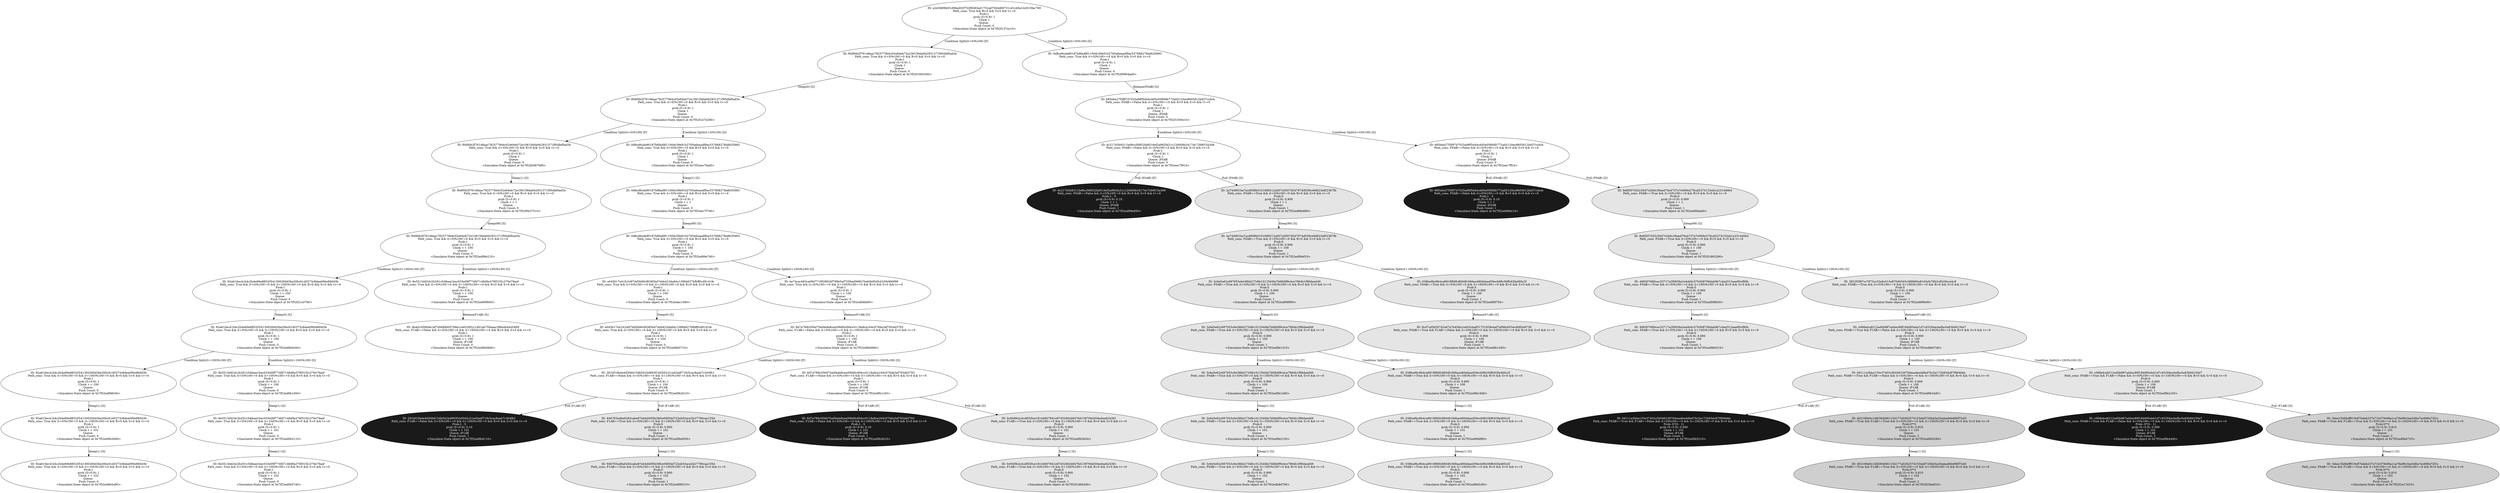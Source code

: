 digraph "./Output/Graphs/./October_01_controled_frequency_S100_R100_tPlus100" {
	<Simulator.State object at 0x7f52f137ac10> [label="ID: a2d3689fe91d99ad02f702f8383ad1752ad7564d69731cd1cb0a14c915fac769
Path_cons: True && R>0 && S>0 && t>=0
Prob:1
prob (S=0.9): 1
Clock: t
Queue: 
Push Count: 0
<Simulator.State object at 0x7f52f137ac10>" fillcolor=gray100 fontcolor=Black style=filled]
	<Simulator.State object at 0x7f52f137ac10> -> <Simulator.State object at 0x7f52f1905290> [label="Condition Split((t+0)%100) [F]"]
	<Simulator.State object at 0x7f52f137ac10> -> <Simulator.State object at 0x7f52f0964ad0> [label="Condition Split((t+0)%100) [S]"]
	<Simulator.State object at 0x7f52f1905290> [label="ID: f0d90b2f76148aac7825779d4c02e64eb72e106156da942931371f95dbf0ad3e
Path_cons: True && (t+0)%100!=0 && R>0 && S>0 && t>=0
Prob:1
prob (S=0.9): 1
Clock: t
Queue: 
Push Count: 0
<Simulator.State object at 0x7f52f1905290>" fillcolor=gray100 fontcolor=Black style=filled]
	<Simulator.State object at 0x7f52f1905290> -> <Simulator.State object at 0x7f52f1e74290> [label="Sleep(0) [S]"]
	<Simulator.State object at 0x7f52f0964ad0> [label="ID: 0d8cd6cda90187b8fad9f1100dc39e91b2765a6eaadf9ac537668278a8b35983
Path_cons: True && (t+0)%100==0 && R>0 && S>0 && t>=0
Prob:1
prob (S=0.9): 1
Clock: t
Queue: 
Push Count: 0
<Simulator.State object at 0x7f52f0964ad0>" fillcolor=gray100 fontcolor=Black style=filled]
	<Simulator.State object at 0x7f52f0964ad0> -> <Simulator.State object at 0x7f52f1500e10> [label="Release(F0AB) [S]"]
	<Simulator.State object at 0x7f52f1e74290> [label="ID: f0d90b2f76148aac7825779d4c02e64eb72e106156da942931371f95dbf0ad3e
Path_cons: True && (t+0)%100!=0 && R>0 && S>0 && t>=0
Prob:1
prob (S=0.9): 1
Clock: t
Queue: 
Push Count: 0
<Simulator.State object at 0x7f52f1e74290>" fillcolor=gray100 fontcolor=Black style=filled]
	<Simulator.State object at 0x7f52f1e74290> -> <Simulator.State object at 0x7f52f2687b90> [label="Condition Split((t+0)%100) [F]"]
	<Simulator.State object at 0x7f52f1e74290> -> <Simulator.State object at 0x7f52eec7fad0> [label="Condition Split((t+0)%100) [S]"]
	<Simulator.State object at 0x7f52f1500e10> [label="ID: 685ebe27f3f97d7025a98f5d44cdd5e0589db772ab5120ec8605612bd37ccbcb
Path_cons: F0AB==False && (t+0)%100==0 && R>0 && S>0 && t>=0
Prob:1
prob (S=0.9): 1
Clock: t
Queue: |F0AB
Push Count: 0
<Simulator.State object at 0x7f52f1500e10>" fillcolor=gray100 fontcolor=Black style=filled]
	<Simulator.State object at 0x7f52f1500e10> -> <Simulator.State object at 0x7f52eec7f910> [label="Condition Split((t+0)%100) [F]"]
	<Simulator.State object at 0x7f52f1500e10> -> <Simulator.State object at 0x7f52eec7ff10> [label="Condition Split((t+0)%100) [S]"]
	<Simulator.State object at 0x7f52f2687b90> [label="ID: f0d90b2f76148aac7825779d4c02e64eb72e106156da942931371f95dbf0ad3e
Path_cons: True && (t+0)%100!=0 && R>0 && S>0 && t>=0
Prob:1
prob (S=0.9): 1
Clock: t
Queue: 
Push Count: 0
<Simulator.State object at 0x7f52f2687b90>" fillcolor=gray100 fontcolor=Black style=filled]
	<Simulator.State object at 0x7f52f2687b90> -> <Simulator.State object at 0x7f52f0b37510> [label="Sleep(1) [S]"]
	<Simulator.State object at 0x7f52eec7fad0> [label="ID: 0d8cd6cda90187b8fad9f1100dc39e91b2765a6eaadf9ac537668278a8b35983
Path_cons: True && (t+0)%100==0 && R>0 && S>0 && t>=0
Prob:1
prob (S=0.9): 1
Clock: t
Queue: 
Push Count: 0
<Simulator.State object at 0x7f52eec7fad0>" fillcolor=gray100 fontcolor=Black style=filled]
	<Simulator.State object at 0x7f52eec7fad0> -> <Simulator.State object at 0x7f52eec7f7d0> [label="Sleep(1) [S]"]
	<Simulator.State object at 0x7f52eec7f910> [label="ID: dc217d3b9311bd8cc56852fa9516ef2a992fa31c120d09b3417dc7269f15a306
Path_cons: F0AB==False && (t+0)%100!=0 && R>0 && S>0 && t>=0
Prob:1
prob (S=0.9): 1
Clock: t
Queue: |F0AB
Push Count: 0
<Simulator.State object at 0x7f52eec7f910>" fillcolor=gray100 fontcolor=Black style=filled]
	<Simulator.State object at 0x7f52eec7f910> -> <Simulator.State object at 0x7f52ed99e850> [label="Pull (F0AB) [F]"]
	<Simulator.State object at 0x7f52eec7f910> -> <Simulator.State object at 0x7f52ed99e890> [label="Pull (F0AB) [S]"]
	<Simulator.State object at 0x7f52eec7ff10> [label="ID: 685ebe27f3f97d7025a98f5d44cdd5e0589db772ab5120ec8605612bd37ccbcb
Path_cons: F0AB==False && (t+0)%100==0 && R>0 && S>0 && t>=0
Prob:1
prob (S=0.9): 1
Clock: t
Queue: |F0AB
Push Count: 0
<Simulator.State object at 0x7f52eec7ff10>" fillcolor=gray100 fontcolor=Black style=filled]
	<Simulator.State object at 0x7f52eec7ff10> -> <Simulator.State object at 0x7f52ed99dc10> [label="Pull (F0AB) [F]"]
	<Simulator.State object at 0x7f52eec7ff10> -> <Simulator.State object at 0x7f52ed99dad0> [label="Pull (F0AB) [S]"]
	<Simulator.State object at 0x7f52f0b37510> [label="ID: f0d90b2f76148aac7825779d4c02e64eb72e106156da942931371f95dbf0ad3e
Path_cons: True && (t+0)%100!=0 && R>0 && S>0 && t>=0
Prob:1
prob (S=0.9): 1
Clock: t + 1
Queue: 
Push Count: 0
<Simulator.State object at 0x7f52f0b37510>" fillcolor=gray100 fontcolor=Black style=filled]
	<Simulator.State object at 0x7f52f0b37510> -> <Simulator.State object at 0x7f52ed99e210> [label="Sleep(99) [S]"]
	<Simulator.State object at 0x7f52eec7f7d0> [label="ID: 0d8cd6cda90187b8fad9f1100dc39e91b2765a6eaadf9ac537668278a8b35983
Path_cons: True && (t+0)%100==0 && R>0 && S>0 && t>=0
Prob:1
prob (S=0.9): 1
Clock: t + 1
Queue: 
Push Count: 0
<Simulator.State object at 0x7f52eec7f7d0>" fillcolor=gray100 fontcolor=Black style=filled]
	<Simulator.State object at 0x7f52eec7f7d0> -> <Simulator.State object at 0x7f52ed99e7d0> [label="Sleep(99) [S]"]
	<Simulator.State object at 0x7f52ed99e850> [label="ID: dc217d3b9311bd8cc56852fa9516ef2a992fa31c120d09b3417dc7269f15a306
Path_cons: F0AB==False && (t+0)%100!=0 && R>0 && S>0 && t>=0
Prob:1 - S
prob (S=0.9): 0.10
Clock: t + 1
Queue: |F0AB
Push Count: 1
<Simulator.State object at 0x7f52ed99e850>" fillcolor=gray10 fontcolor=white style=filled]
	<Simulator.State object at 0x7f52ed99e890> [label="ID: 2a744901ba7acd908b0161689212a007a5007d547974d039ce9d623af02367fb
Path_cons: F0AB==True && (t+0)%100!=0 && R>0 && S>0 && t>=0
Prob:S
prob (S=0.9): 0.900
Clock: t + 1
Queue: 
Push Count: 1
<Simulator.State object at 0x7f52ed99e890>" fillcolor=gray90 fontcolor=Black style=filled]
	<Simulator.State object at 0x7f52ed99e890> -> <Simulator.State object at 0x7f52ed99ef10> [label="Sleep(99) [S]"]
	<Simulator.State object at 0x7f52ed99dc10> [label="ID: 685ebe27f3f97d7025a98f5d44cdd5e0589db772ab5120ec8605612bd37ccbcb
Path_cons: F0AB==False && (t+0)%100==0 && R>0 && S>0 && t>=0
Prob:1 - S
prob (S=0.9): 0.10
Clock: t + 1
Queue: |F0AB
Push Count: 1
<Simulator.State object at 0x7f52ed99dc10>" fillcolor=gray10 fontcolor=white style=filled]
	<Simulator.State object at 0x7f52ed99dad0> [label="ID: 8efd507d32c5647e2b6c39aed70a4737e7e069e279caf2374152eb1a231440b4
Path_cons: F0AB==True && (t+0)%100==0 && R>0 && S>0 && t>=0
Prob:S
prob (S=0.9): 0.900
Clock: t + 1
Queue: 
Push Count: 1
<Simulator.State object at 0x7f52ed99dad0>" fillcolor=gray90 fontcolor=Black style=filled]
	<Simulator.State object at 0x7f52ed99dad0> -> <Simulator.State object at 0x7f52f1863290> [label="Sleep(99) [S]"]
	<Simulator.State object at 0x7f52ed99e210> [label="ID: f0d90b2f76148aac7825779d4c02e64eb72e106156da942931371f95dbf0ad3e
Path_cons: True && (t+0)%100!=0 && R>0 && S>0 && t>=0
Prob:1
prob (S=0.9): 1
Clock: t + 100
Queue: 
Push Count: 0
<Simulator.State object at 0x7f52ed99e210>" fillcolor=gray100 fontcolor=Black style=filled]
	<Simulator.State object at 0x7f52ed99e210> -> <Simulator.State object at 0x7f52f21e3790> [label="Condition Split((t+100)%100) [F]"]
	<Simulator.State object at 0x7f52ed99e210> -> <Simulator.State object at 0x7f52ed99f850> [label="Condition Split((t+100)%100) [S]"]
	<Simulator.State object at 0x7f52ed99e7d0> [label="ID: 0d8cd6cda90187b8fad9f1100dc39e91b2765a6eaadf9ac537668278a8b35983
Path_cons: True && (t+0)%100==0 && R>0 && S>0 && t>=0
Prob:1
prob (S=0.9): 1
Clock: t + 100
Queue: 
Push Count: 0
<Simulator.State object at 0x7f52ed99e7d0>" fillcolor=gray100 fontcolor=Black style=filled]
	<Simulator.State object at 0x7f52ed99e7d0> -> <Simulator.State object at 0x7f52edac1090> [label="Condition Split((t+100)%100) [F]"]
	<Simulator.State object at 0x7f52ed99e7d0> -> <Simulator.State object at 0x7f52edb8fa90> [label="Condition Split((t+100)%100) [S]"]
	<Simulator.State object at 0x7f52ed99ef10> [label="ID: 2a744901ba7acd908b0161689212a007a5007d547974d039ce9d623af02367fb
Path_cons: F0AB==True && (t+0)%100!=0 && R>0 && S>0 && t>=0
Prob:S
prob (S=0.9): 0.900
Clock: t + 100
Queue: 
Push Count: 1
<Simulator.State object at 0x7f52ed99ef10>" fillcolor=gray90 fontcolor=Black style=filled]
	<Simulator.State object at 0x7f52ed99ef10> -> <Simulator.State object at 0x7f52ed99f990> [label="Condition Split((t+100)%100) [F]"]
	<Simulator.State object at 0x7f52ed99ef10> -> <Simulator.State object at 0x7f52ed99f750> [label="Condition Split((t+100)%100) [S]"]
	<Simulator.State object at 0x7f52f1863290> [label="ID: 8efd507d32c5647e2b6c39aed70a4737e7e069e279caf2374152eb1a231440b4
Path_cons: F0AB==True && (t+0)%100==0 && R>0 && S>0 && t>=0
Prob:S
prob (S=0.9): 0.900
Clock: t + 100
Queue: 
Push Count: 1
<Simulator.State object at 0x7f52f1863290>" fillcolor=gray90 fontcolor=Black style=filled]
	<Simulator.State object at 0x7f52f1863290> -> <Simulator.State object at 0x7f52ed99fb50> [label="Condition Split((t+100)%100) [F]"]
	<Simulator.State object at 0x7f52f1863290> -> <Simulator.State object at 0x7f52ed99fe90> [label="Condition Split((t+100)%100) [S]"]
	<Simulator.State object at 0x7f52f21e3790> [label="ID: 92a610ec41b4c2b4e69e88520541300260d3be30bc61d0373c8dea090e860d3b
Path_cons: True && (t+0)%100!=0 && (t+100)%100!=0 && R>0 && S>0 && t>=0
Prob:1
prob (S=0.9): 1
Clock: t + 100
Queue: 
Push Count: 0
<Simulator.State object at 0x7f52f21e3790>" fillcolor=gray100 fontcolor=Black style=filled]
	<Simulator.State object at 0x7f52f21e3790> -> <Simulator.State object at 0x7f52ed9b0e50> [label="Sleep(0) [S]"]
	<Simulator.State object at 0x7f52ed99f850> [label="ID: 8e5513dd24c2b291c54feae24ec033e09f774fd7148d9a378f31f2c376e79aaf
Path_cons: True && (t+0)%100!=0 && (t+100)%100==0 && R>0 && S>0 && t>=0
Prob:1
prob (S=0.9): 1
Clock: t + 100
Queue: 
Push Count: 0
<Simulator.State object at 0x7f52ed99f850>" fillcolor=gray100 fontcolor=Black style=filled]
	<Simulator.State object at 0x7f52ed99f850> -> <Simulator.State object at 0x7f52ed9b08d0> [label="Release(F1AB) [S]"]
	<Simulator.State object at 0x7f52edac1090> [label="ID: a045617e41fc2d97dd5b90cf6385bd7ebb423da84c13984627bfbff0cd91d1fe
Path_cons: True && (t+0)%100==0 && (t+100)%100!=0 && R>0 && S>0 && t>=0
Prob:1
prob (S=0.9): 1
Clock: t + 100
Queue: 
Push Count: 0
<Simulator.State object at 0x7f52edac1090>" fillcolor=gray100 fontcolor=Black style=filled]
	<Simulator.State object at 0x7f52edac1090> -> <Simulator.State object at 0x7f52ed9b0710> [label="Sleep(0) [S]"]
	<Simulator.State object at 0x7f52edb8fa90> [label="ID: be74cac483ca09d771f928826f799b5af7559ad068b70e6db95d54320b990f98
Path_cons: True && (t+0)%100==0 && (t+100)%100==0 && R>0 && S>0 && t>=0
Prob:1
prob (S=0.9): 1
Clock: t + 100
Queue: 
Push Count: 0
<Simulator.State object at 0x7f52edb8fa90>" fillcolor=gray100 fontcolor=Black style=filled]
	<Simulator.State object at 0x7f52edb8fa90> -> <Simulator.State object at 0x7f52ed9b0fd0> [label="Release(F1AB) [S]"]
	<Simulator.State object at 0x7f52ed99f990> [label="ID: 3c6e5e62c687053c6e38bb273dfe10125d4fa7bfdb9f9c4ce7864b1f96daed49
Path_cons: F0AB==True && (t+0)%100!=0 && (t+100)%100!=0 && R>0 && S>0 && t>=0
Prob:S
prob (S=0.9): 0.900
Clock: t + 100
Queue: 
Push Count: 1
<Simulator.State object at 0x7f52ed99f990>" fillcolor=gray90 fontcolor=Black style=filled]
	<Simulator.State object at 0x7f52ed99f990> -> <Simulator.State object at 0x7f52ed9b1310> [label="Sleep(0) [S]"]
	<Simulator.State object at 0x7f52ed99f750> [label="ID: 038ba9bc8b4ca8918f66fc860dfc568aa480ddaed59ecb98c56ffc63fa460c2f
Path_cons: F0AB==True && (t+0)%100!=0 && (t+100)%100==0 && R>0 && S>0 && t>=0
Prob:S
prob (S=0.9): 0.900
Clock: t + 100
Queue: 
Push Count: 1
<Simulator.State object at 0x7f52ed99f750>" fillcolor=gray90 fontcolor=Black style=filled]
	<Simulator.State object at 0x7f52ed99f750> -> <Simulator.State object at 0x7f52ed9b1450> [label="Release(F1AB) [S]"]
	<Simulator.State object at 0x7f52ed99fb50> [label="ID: 496507680cac33717a2f0836a2a4dd4c57b568706dab9b7cdad312eae85cf80b
Path_cons: F0AB==True && (t+0)%100==0 && (t+100)%100!=0 && R>0 && S>0 && t>=0
Prob:S
prob (S=0.9): 0.900
Clock: t + 100
Queue: 
Push Count: 1
<Simulator.State object at 0x7f52ed99fb50>" fillcolor=gray90 fontcolor=Black style=filled]
	<Simulator.State object at 0x7f52ed99fb50> -> <Simulator.State object at 0x7f52ed9b0310> [label="Sleep(0) [S]"]
	<Simulator.State object at 0x7f52ed99fe90> [label="ID: 3822f2f87cc7873cc32e6c013a876493d3c388960a81d3efc78b2c6b29cca4c9
Path_cons: F0AB==True && (t+0)%100==0 && (t+100)%100==0 && R>0 && S>0 && t>=0
Prob:S
prob (S=0.9): 0.900
Clock: t + 100
Queue: 
Push Count: 1
<Simulator.State object at 0x7f52ed99fe90>" fillcolor=gray90 fontcolor=Black style=filled]
	<Simulator.State object at 0x7f52ed99fe90> -> <Simulator.State object at 0x7f52ed9b07d0> [label="Release(F1AB) [S]"]
	<Simulator.State object at 0x7f52ed9b0e50> [label="ID: 92a610ec41b4c2b4e69e88520541300260d3be30bc61d0373c8dea090e860d3b
Path_cons: True && (t+0)%100!=0 && (t+100)%100!=0 && R>0 && S>0 && t>=0
Prob:1
prob (S=0.9): 1
Clock: t + 100
Queue: 
Push Count: 0
<Simulator.State object at 0x7f52ed9b0e50>" fillcolor=gray100 fontcolor=Black style=filled]
	<Simulator.State object at 0x7f52ed9b0e50> -> <Simulator.State object at 0x7f52ed99fc50> [label="Condition Split((t+100)%100) [F]"]
	<Simulator.State object at 0x7f52ed9b0e50> -> <Simulator.State object at 0x7f52ed9b1d50> [label="Condition Split((t+100)%100) [S]"]
	<Simulator.State object at 0x7f52ed9b08d0> [label="ID: db4d1d590de1af749489d057b8e1ce6326f1c1481ab759aaac3f8a4b44454f0f
Path_cons: F1AB==False && (t+0)%100!=0 && (t+100)%100==0 && R>0 && S>0 && t>=0
Prob:1
prob (S=0.9): 1
Clock: t + 100
Queue: |F1AB
Push Count: 0
<Simulator.State object at 0x7f52ed9b08d0>" fillcolor=gray100 fontcolor=Black style=filled]
	<Simulator.State object at 0x7f52ed9b0710> [label="ID: a045617e41fc2d97dd5b90cf6385bd7ebb423da84c13984627bfbff0cd91d1fe
Path_cons: True && (t+0)%100==0 && (t+100)%100!=0 && R>0 && S>0 && t>=0
Prob:1
prob (S=0.9): 1
Clock: t + 100
Queue: 
Push Count: 0
<Simulator.State object at 0x7f52ed9b0710>" fillcolor=gray100 fontcolor=Black style=filled]
	<Simulator.State object at 0x7f52ed9b0fd0> [label="ID: 6d7a789c056d75a0fade8cea59b6fcd94cc0118a8ca164c070de3af765dd3793
Path_cons: F1AB==False && (t+0)%100==0 && (t+100)%100==0 && R>0 && S>0 && t>=0
Prob:1
prob (S=0.9): 1
Clock: t + 100
Queue: |F1AB
Push Count: 0
<Simulator.State object at 0x7f52ed9b0fd0>" fillcolor=gray100 fontcolor=Black style=filled]
	<Simulator.State object at 0x7f52ed9b0fd0> -> <Simulator.State object at 0x7f52ed9b2b10> [label="Condition Split((t+100)%100) [F]"]
	<Simulator.State object at 0x7f52ed9b0fd0> -> <Simulator.State object at 0x7f52ed9b1c50> [label="Condition Split((t+100)%100) [S]"]
	<Simulator.State object at 0x7f52ed9b1310> [label="ID: 3c6e5e62c687053c6e38bb273dfe10125d4fa7bfdb9f9c4ce7864b1f96daed49
Path_cons: F0AB==True && (t+0)%100!=0 && (t+100)%100!=0 && R>0 && S>0 && t>=0
Prob:S
prob (S=0.9): 0.900
Clock: t + 100
Queue: 
Push Count: 1
<Simulator.State object at 0x7f52ed9b1310>" fillcolor=gray90 fontcolor=Black style=filled]
	<Simulator.State object at 0x7f52ed9b1310> -> <Simulator.State object at 0x7f52ed9b1dd0> [label="Condition Split((t+100)%100) [F]"]
	<Simulator.State object at 0x7f52ed9b1310> -> <Simulator.State object at 0x7f52ed9b19d0> [label="Condition Split((t+100)%100) [S]"]
	<Simulator.State object at 0x7f52ed9b1450> [label="ID: 8c47cd5b50742a07a7b458a1e403cba851751929e4af7a999c655ecd085e9739
Path_cons: F0AB==True && F1AB==False && (t+0)%100!=0 && (t+100)%100==0 && R>0 && S>0 && t>=0
Prob:S
prob (S=0.9): 0.900
Clock: t + 100
Queue: |F1AB
Push Count: 1
<Simulator.State object at 0x7f52ed9b1450>" fillcolor=gray90 fontcolor=Black style=filled]
	<Simulator.State object at 0x7f52ed9b0310> [label="ID: 496507680cac33717a2f0836a2a4dd4c57b568706dab9b7cdad312eae85cf80b
Path_cons: F0AB==True && (t+0)%100==0 && (t+100)%100!=0 && R>0 && S>0 && t>=0
Prob:S
prob (S=0.9): 0.900
Clock: t + 100
Queue: 
Push Count: 1
<Simulator.State object at 0x7f52ed9b0310>" fillcolor=gray90 fontcolor=Black style=filled]
	<Simulator.State object at 0x7f52ed9b07d0> [label="ID: c0fdbdca9212ad0b987ad4ec89f18dd95ab41d7c45294acbefbc0a83b9d150e7
Path_cons: F0AB==True && F1AB==False && (t+0)%100==0 && (t+100)%100==0 && R>0 && S>0 && t>=0
Prob:S
prob (S=0.9): 0.900
Clock: t + 100
Queue: |F1AB
Push Count: 1
<Simulator.State object at 0x7f52ed9b07d0>" fillcolor=gray90 fontcolor=Black style=filled]
	<Simulator.State object at 0x7f52ed9b07d0> -> <Simulator.State object at 0x7f52ed9b24d0> [label="Condition Split((t+100)%100) [F]"]
	<Simulator.State object at 0x7f52ed9b07d0> -> <Simulator.State object at 0x7f52ed9b2c50> [label="Condition Split((t+100)%100) [S]"]
	<Simulator.State object at 0x7f52ed99fc50> [label="ID: 92a610ec41b4c2b4e69e88520541300260d3be30bc61d0373c8dea090e860d3b
Path_cons: True && (t+0)%100!=0 && (t+100)%100!=0 && R>0 && S>0 && t>=0
Prob:1
prob (S=0.9): 1
Clock: t + 100
Queue: 
Push Count: 0
<Simulator.State object at 0x7f52ed99fc50>" fillcolor=gray100 fontcolor=Black style=filled]
	<Simulator.State object at 0x7f52ed99fc50> -> <Simulator.State object at 0x7f52ed9b2690> [label="Sleep(1) [S]"]
	<Simulator.State object at 0x7f52ed9b1d50> [label="ID: 8e5513dd24c2b291c54feae24ec033e09f774fd7148d9a378f31f2c376e79aaf
Path_cons: True && (t+0)%100!=0 && (t+100)%100==0 && R>0 && S>0 && t>=0
Prob:1
prob (S=0.9): 1
Clock: t + 100
Queue: 
Push Count: 0
<Simulator.State object at 0x7f52ed9b1d50>" fillcolor=gray100 fontcolor=Black style=filled]
	<Simulator.State object at 0x7f52ed9b1d50> -> <Simulator.State object at 0x7f52ed9b3110> [label="Sleep(1) [S]"]
	<Simulator.State object at 0x7f52ed9b2b10> [label="ID: 281bf16b4e4d506d15db5d1bd893f1b05d2c21ed3adf719c5cac8aab7c304fb1
Path_cons: F1AB==False && (t+0)%100==0 && (t+100)%100!=0 && R>0 && S>0 && t>=0
Prob:1
prob (S=0.9): 1
Clock: t + 100
Queue: |F1AB
Push Count: 0
<Simulator.State object at 0x7f52ed9b2b10>" fillcolor=gray100 fontcolor=Black style=filled]
	<Simulator.State object at 0x7f52ed9b2b10> -> <Simulator.State object at 0x7f52ed9b4110> [label="Pull (F1AB) [F]"]
	<Simulator.State object at 0x7f52ed9b2b10> -> <Simulator.State object at 0x7f52ed9b4050> [label="Pull (F1AB) [S]"]
	<Simulator.State object at 0x7f52ed9b1c50> [label="ID: 6d7a789c056d75a0fade8cea59b6fcd94cc0118a8ca164c070de3af765dd3793
Path_cons: F1AB==False && (t+0)%100==0 && (t+100)%100==0 && R>0 && S>0 && t>=0
Prob:1
prob (S=0.9): 1
Clock: t + 100
Queue: |F1AB
Push Count: 0
<Simulator.State object at 0x7f52ed9b1c50>" fillcolor=gray100 fontcolor=Black style=filled]
	<Simulator.State object at 0x7f52ed9b1c50> -> <Simulator.State object at 0x7f52ed9b3b10> [label="Pull (F1AB) [F]"]
	<Simulator.State object at 0x7f52ed9b1c50> -> <Simulator.State object at 0x7f52ed9b3b50> [label="Pull (F1AB) [S]"]
	<Simulator.State object at 0x7f52ed9b1dd0> [label="ID: 3c6e5e62c687053c6e38bb273dfe10125d4fa7bfdb9f9c4ce7864b1f96daed49
Path_cons: F0AB==True && (t+0)%100!=0 && (t+100)%100!=0 && R>0 && S>0 && t>=0
Prob:S
prob (S=0.9): 0.900
Clock: t + 100
Queue: 
Push Count: 1
<Simulator.State object at 0x7f52ed9b1dd0>" fillcolor=gray90 fontcolor=Black style=filled]
	<Simulator.State object at 0x7f52ed9b1dd0> -> <Simulator.State object at 0x7f52ed9b2150> [label="Sleep(1) [S]"]
	<Simulator.State object at 0x7f52ed9b19d0> [label="ID: 038ba9bc8b4ca8918f66fc860dfc568aa480ddaed59ecb98c56ffc63fa460c2f
Path_cons: F0AB==True && (t+0)%100!=0 && (t+100)%100==0 && R>0 && S>0 && t>=0
Prob:S
prob (S=0.9): 0.900
Clock: t + 100
Queue: 
Push Count: 1
<Simulator.State object at 0x7f52ed9b19d0>" fillcolor=gray90 fontcolor=Black style=filled]
	<Simulator.State object at 0x7f52ed9b19d0> -> <Simulator.State object at 0x7f52ed99df90> [label="Sleep(1) [S]"]
	<Simulator.State object at 0x7f52ed9b24d0> [label="ID: 0d111a3bba133e37402c5b0462397b9aaafeeddfed7bc5a172b93dc87f994b8a
Path_cons: F0AB==True && F1AB==False && (t+0)%100==0 && (t+100)%100!=0 && R>0 && S>0 && t>=0
Prob:S
prob (S=0.9): 0.900
Clock: t + 100
Queue: |F1AB
Push Count: 1
<Simulator.State object at 0x7f52ed9b24d0>" fillcolor=gray90 fontcolor=Black style=filled]
	<Simulator.State object at 0x7f52ed9b24d0> -> <Simulator.State object at 0x7f52ed9b5210> [label="Pull (F1AB) [F]"]
	<Simulator.State object at 0x7f52ed9b24d0> -> <Simulator.State object at 0x7f52ed9b5290> [label="Pull (F1AB) [S]"]
	<Simulator.State object at 0x7f52ed9b2c50> [label="ID: c0fdbdca9212ad0b987ad4ec89f18dd95ab41d7c45294acbefbc0a83b9d150e7
Path_cons: F0AB==True && F1AB==False && (t+0)%100==0 && (t+100)%100==0 && R>0 && S>0 && t>=0
Prob:S
prob (S=0.9): 0.900
Clock: t + 100
Queue: |F1AB
Push Count: 1
<Simulator.State object at 0x7f52ed9b2c50>" fillcolor=gray90 fontcolor=Black style=filled]
	<Simulator.State object at 0x7f52ed9b2c50> -> <Simulator.State object at 0x7f52ed9b44d0> [label="Pull (F1AB) [F]"]
	<Simulator.State object at 0x7f52ed9b2c50> -> <Simulator.State object at 0x7f52ed9b4710> [label="Pull (F1AB) [S]"]
	<Simulator.State object at 0x7f52ed9b2690> [label="ID: 92a610ec41b4c2b4e69e88520541300260d3be30bc61d0373c8dea090e860d3b
Path_cons: True && (t+0)%100!=0 && (t+100)%100!=0 && R>0 && S>0 && t>=0
Prob:1
prob (S=0.9): 1
Clock: t + 101
Queue: 
Push Count: 0
<Simulator.State object at 0x7f52ed9b2690>" fillcolor=gray100 fontcolor=Black style=filled]
	<Simulator.State object at 0x7f52ed9b2690> -> <Simulator.State object at 0x7f52ed9b5a90> [label="Sleep(1) [S]"]
	<Simulator.State object at 0x7f52ed9b3110> [label="ID: 8e5513dd24c2b291c54feae24ec033e09f774fd7148d9a378f31f2c376e79aaf
Path_cons: True && (t+0)%100!=0 && (t+100)%100==0 && R>0 && S>0 && t>=0
Prob:1
prob (S=0.9): 1
Clock: t + 101
Queue: 
Push Count: 0
<Simulator.State object at 0x7f52ed9b3110>" fillcolor=gray100 fontcolor=Black style=filled]
	<Simulator.State object at 0x7f52ed9b3110> -> <Simulator.State object at 0x7f52ed9b57d0> [label="Sleep(1) [S]"]
	<Simulator.State object at 0x7f52ed9b4110> [label="ID: 281bf16b4e4d506d15db5d1bd893f1b05d2c21ed3adf719c5cac8aab7c304fb1
Path_cons: F1AB==False && (t+0)%100==0 && (t+100)%100!=0 && R>0 && S>0 && t>=0
Prob:1 - S
prob (S=0.9): 0.10
Clock: t + 101
Queue: |F1AB
Push Count: 1
<Simulator.State object at 0x7f52ed9b4110>" fillcolor=gray10 fontcolor=white style=filled]
	<Simulator.State object at 0x7f52ed9b4050> [label="ID: 946765a48a6263cabe87eb4d40f5b36fce06f34d722eb53ace2b27790caa155d
Path_cons: F1AB==True && (t+0)%100==0 && (t+100)%100!=0 && R>0 && S>0 && t>=0
Prob:S
prob (S=0.9): 0.900
Clock: t + 101
Queue: 
Push Count: 1
<Simulator.State object at 0x7f52ed9b4050>" fillcolor=gray90 fontcolor=Black style=filled]
	<Simulator.State object at 0x7f52ed9b4050> -> <Simulator.State object at 0x7f52ed99f310> [label="Sleep(1) [S]"]
	<Simulator.State object at 0x7f52ed9b3b10> [label="ID: 6d7a789c056d75a0fade8cea59b6fcd94cc0118a8ca164c070de3af765dd3793
Path_cons: F1AB==False && (t+0)%100==0 && (t+100)%100==0 && R>0 && S>0 && t>=0
Prob:1 - S
prob (S=0.9): 0.10
Clock: t + 101
Queue: |F1AB
Push Count: 1
<Simulator.State object at 0x7f52ed9b3b10>" fillcolor=gray10 fontcolor=white style=filled]
	<Simulator.State object at 0x7f52ed9b3b50> [label="ID: 0c940fe2c4cdf559ce18144607841e9745260cb6476d139794d304edea624391
Path_cons: F1AB==True && (t+0)%100==0 && (t+100)%100==0 && R>0 && S>0 && t>=0
Prob:S
prob (S=0.9): 0.900
Clock: t + 101
Queue: 
Push Count: 1
<Simulator.State object at 0x7f52ed9b3b50>" fillcolor=gray90 fontcolor=Black style=filled]
	<Simulator.State object at 0x7f52ed9b3b50> -> <Simulator.State object at 0x7f52f1d663d0> [label="Sleep(1) [S]"]
	<Simulator.State object at 0x7f52ed9b2150> [label="ID: 3c6e5e62c687053c6e38bb273dfe10125d4fa7bfdb9f9c4ce7864b1f96daed49
Path_cons: F0AB==True && (t+0)%100!=0 && (t+100)%100!=0 && R>0 && S>0 && t>=0
Prob:S
prob (S=0.9): 0.900
Clock: t + 101
Queue: 
Push Count: 1
<Simulator.State object at 0x7f52ed9b2150>" fillcolor=gray90 fontcolor=Black style=filled]
	<Simulator.State object at 0x7f52ed9b2150> -> <Simulator.State object at 0x7f52edb8d790> [label="Sleep(1) [S]"]
	<Simulator.State object at 0x7f52ed99df90> [label="ID: 038ba9bc8b4ca8918f66fc860dfc568aa480ddaed59ecb98c56ffc63fa460c2f
Path_cons: F0AB==True && (t+0)%100!=0 && (t+100)%100==0 && R>0 && S>0 && t>=0
Prob:S
prob (S=0.9): 0.900
Clock: t + 101
Queue: 
Push Count: 1
<Simulator.State object at 0x7f52ed99df90>" fillcolor=gray90 fontcolor=Black style=filled]
	<Simulator.State object at 0x7f52ed99df90> -> <Simulator.State object at 0x7f52ed9b5c90> [label="Sleep(1) [S]"]
	<Simulator.State object at 0x7f52ed9b5210> [label="ID: 0d111a3bba133e37402c5b0462397b9aaafeeddfed7bc5a172b93dc87f994b8a
Path_cons: F0AB==True && F1AB==False && (t+0)%100==0 && (t+100)%100!=0 && R>0 && S>0 && t>=0
Prob:-S*(S - 1)
prob (S=0.9): 0.090
Clock: t + 101
Queue: |F1AB
Push Count: 2
<Simulator.State object at 0x7f52ed9b5210>" fillcolor=gray9 fontcolor=white style=filled]
	<Simulator.State object at 0x7f52ed9b5290> [label="ID: d02169e0c14fd364f461154177a0262574153da9720bd3a20adaa9de690f7e45
Path_cons: F0AB==True && F1AB==True && (t+0)%100==0 && (t+100)%100!=0 && R>0 && S>0 && t>=0
Prob:S**2
prob (S=0.9): 0.810
Clock: t + 101
Queue: 
Push Count: 2
<Simulator.State object at 0x7f52ed9b5290>" fillcolor=gray81 fontcolor=Black style=filled]
	<Simulator.State object at 0x7f52ed9b5290> -> <Simulator.State object at 0x7f52f25be810> [label="Sleep(1) [S]"]
	<Simulator.State object at 0x7f52ed9b44d0> [label="ID: c0fdbdca9212ad0b987ad4ec89f18dd95ab41d7c45294acbefbc0a83b9d150e7
Path_cons: F0AB==True && F1AB==False && (t+0)%100==0 && (t+100)%100==0 && R>0 && S>0 && t>=0
Prob:-S*(S - 1)
prob (S=0.9): 0.090
Clock: t + 101
Queue: |F1AB
Push Count: 2
<Simulator.State object at 0x7f52ed9b44d0>" fillcolor=gray9 fontcolor=white style=filled]
	<Simulator.State object at 0x7f52ed9b4710> [label="ID: 3dea15bfdeff919c87bdeb237e71b379c66a1ca79a99c3ae5d6a7ec696e72f1c
Path_cons: F0AB==True && F1AB==True && (t+0)%100==0 && (t+100)%100==0 && R>0 && S>0 && t>=0
Prob:S**2
prob (S=0.9): 0.810
Clock: t + 101
Queue: 
Push Count: 2
<Simulator.State object at 0x7f52ed9b4710>" fillcolor=gray81 fontcolor=Black style=filled]
	<Simulator.State object at 0x7f52ed9b4710> -> <Simulator.State object at 0x7f52f1a17d10> [label="Sleep(1) [S]"]
	<Simulator.State object at 0x7f52ed9b5a90> [label="ID: 92a610ec41b4c2b4e69e88520541300260d3be30bc61d0373c8dea090e860d3b
Path_cons: True && (t+0)%100!=0 && (t+100)%100!=0 && R>0 && S>0 && t>=0
Prob:1
prob (S=0.9): 1
Clock: t + 102
Queue: 
Push Count: 0
<Simulator.State object at 0x7f52ed9b5a90>" fillcolor=gray100 fontcolor=Black style=filled]
	<Simulator.State object at 0x7f52ed9b57d0> [label="ID: 8e5513dd24c2b291c54feae24ec033e09f774fd7148d9a378f31f2c376e79aaf
Path_cons: True && (t+0)%100!=0 && (t+100)%100==0 && R>0 && S>0 && t>=0
Prob:1
prob (S=0.9): 1
Clock: t + 102
Queue: 
Push Count: 0
<Simulator.State object at 0x7f52ed9b57d0>" fillcolor=gray100 fontcolor=Black style=filled]
	<Simulator.State object at 0x7f52ed99f310> [label="ID: 946765a48a6263cabe87eb4d40f5b36fce06f34d722eb53ace2b27790caa155d
Path_cons: F1AB==True && (t+0)%100==0 && (t+100)%100!=0 && R>0 && S>0 && t>=0
Prob:S
prob (S=0.9): 0.900
Clock: t + 102
Queue: 
Push Count: 1
<Simulator.State object at 0x7f52ed99f310>" fillcolor=gray90 fontcolor=Black style=filled]
	<Simulator.State object at 0x7f52f1d663d0> [label="ID: 0c940fe2c4cdf559ce18144607841e9745260cb6476d139794d304edea624391
Path_cons: F1AB==True && (t+0)%100==0 && (t+100)%100==0 && R>0 && S>0 && t>=0
Prob:S
prob (S=0.9): 0.900
Clock: t + 102
Queue: 
Push Count: 1
<Simulator.State object at 0x7f52f1d663d0>" fillcolor=gray90 fontcolor=Black style=filled]
	<Simulator.State object at 0x7f52edb8d790> [label="ID: 3c6e5e62c687053c6e38bb273dfe10125d4fa7bfdb9f9c4ce7864b1f96daed49
Path_cons: F0AB==True && (t+0)%100!=0 && (t+100)%100!=0 && R>0 && S>0 && t>=0
Prob:S
prob (S=0.9): 0.900
Clock: t + 102
Queue: 
Push Count: 1
<Simulator.State object at 0x7f52edb8d790>" fillcolor=gray90 fontcolor=Black style=filled]
	<Simulator.State object at 0x7f52ed9b5c90> [label="ID: 038ba9bc8b4ca8918f66fc860dfc568aa480ddaed59ecb98c56ffc63fa460c2f
Path_cons: F0AB==True && (t+0)%100!=0 && (t+100)%100==0 && R>0 && S>0 && t>=0
Prob:S
prob (S=0.9): 0.900
Clock: t + 102
Queue: 
Push Count: 1
<Simulator.State object at 0x7f52ed9b5c90>" fillcolor=gray90 fontcolor=Black style=filled]
	<Simulator.State object at 0x7f52f25be810> [label="ID: d02169e0c14fd364f461154177a0262574153da9720bd3a20adaa9de690f7e45
Path_cons: F0AB==True && F1AB==True && (t+0)%100==0 && (t+100)%100!=0 && R>0 && S>0 && t>=0
Prob:S**2
prob (S=0.9): 0.810
Clock: t + 102
Queue: 
Push Count: 2
<Simulator.State object at 0x7f52f25be810>" fillcolor=gray81 fontcolor=Black style=filled]
	<Simulator.State object at 0x7f52f1a17d10> [label="ID: 3dea15bfdeff919c87bdeb237e71b379c66a1ca79a99c3ae5d6a7ec696e72f1c
Path_cons: F0AB==True && F1AB==True && (t+0)%100==0 && (t+100)%100==0 && R>0 && S>0 && t>=0
Prob:S**2
prob (S=0.9): 0.810
Clock: t + 102
Queue: 
Push Count: 2
<Simulator.State object at 0x7f52f1a17d10>" fillcolor=gray81 fontcolor=Black style=filled]
}
